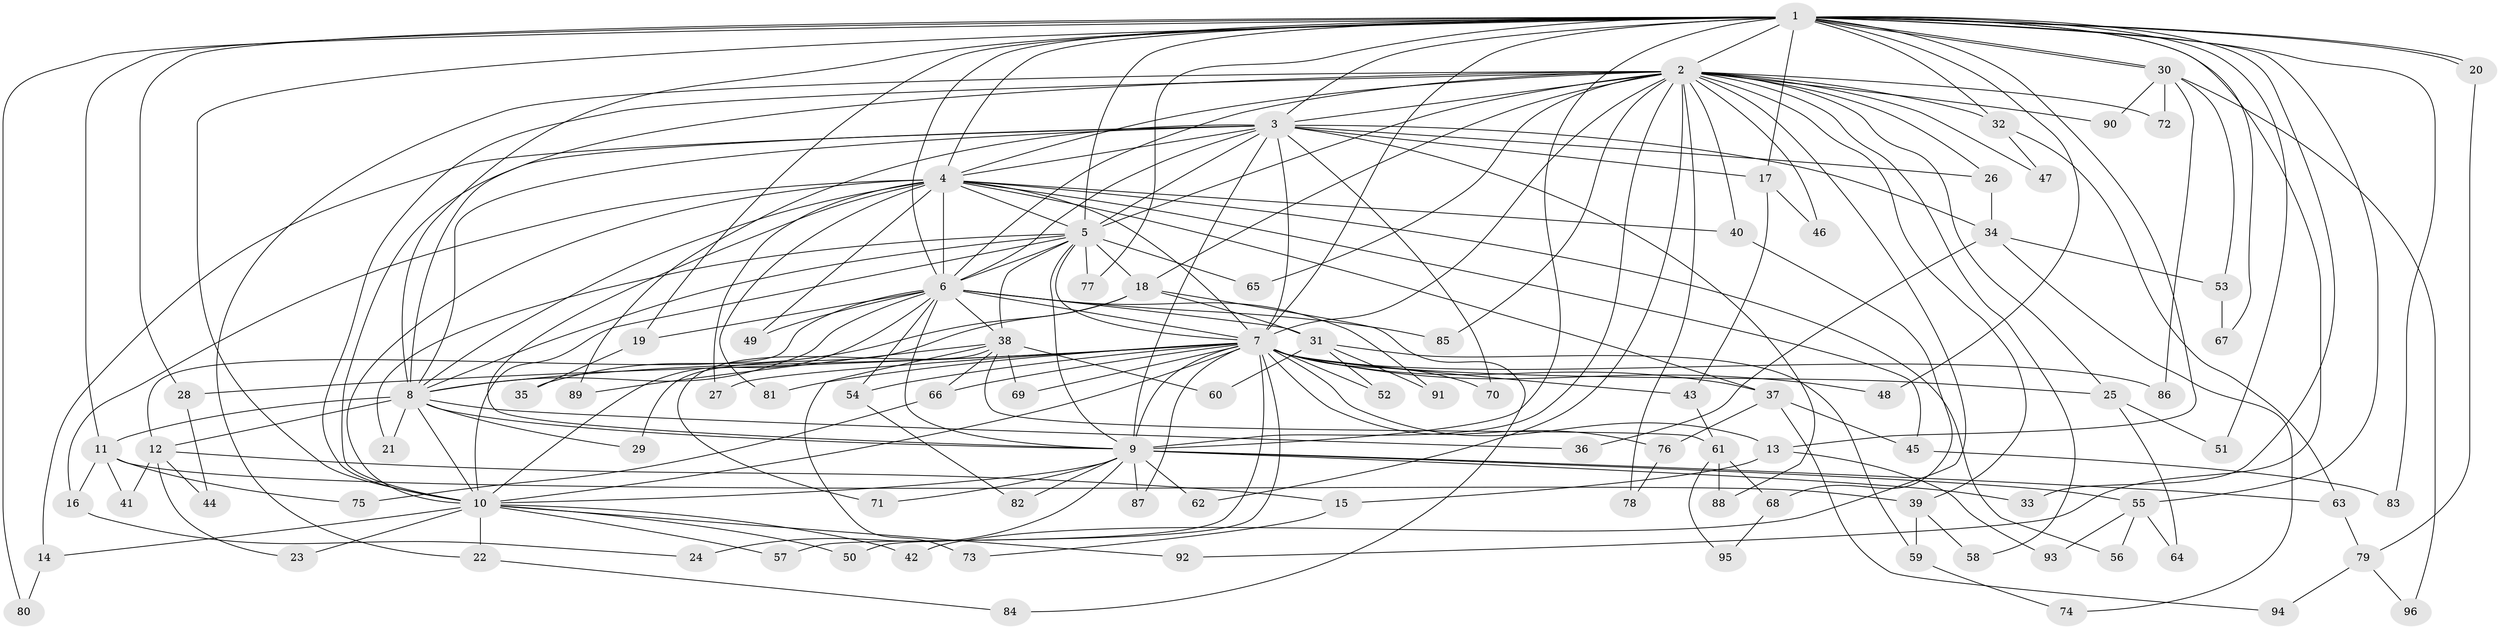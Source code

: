 // coarse degree distribution, {23: 0.020833333333333332, 21: 0.020833333333333332, 22: 0.020833333333333332, 11: 0.020833333333333332, 10: 0.020833333333333332, 19: 0.020833333333333332, 13: 0.020833333333333332, 12: 0.020833333333333332, 4: 0.125, 3: 0.20833333333333334, 2: 0.3958333333333333, 5: 0.08333333333333333, 7: 0.020833333333333332}
// Generated by graph-tools (version 1.1) at 2025/17/03/04/25 18:17:38]
// undirected, 96 vertices, 217 edges
graph export_dot {
graph [start="1"]
  node [color=gray90,style=filled];
  1;
  2;
  3;
  4;
  5;
  6;
  7;
  8;
  9;
  10;
  11;
  12;
  13;
  14;
  15;
  16;
  17;
  18;
  19;
  20;
  21;
  22;
  23;
  24;
  25;
  26;
  27;
  28;
  29;
  30;
  31;
  32;
  33;
  34;
  35;
  36;
  37;
  38;
  39;
  40;
  41;
  42;
  43;
  44;
  45;
  46;
  47;
  48;
  49;
  50;
  51;
  52;
  53;
  54;
  55;
  56;
  57;
  58;
  59;
  60;
  61;
  62;
  63;
  64;
  65;
  66;
  67;
  68;
  69;
  70;
  71;
  72;
  73;
  74;
  75;
  76;
  77;
  78;
  79;
  80;
  81;
  82;
  83;
  84;
  85;
  86;
  87;
  88;
  89;
  90;
  91;
  92;
  93;
  94;
  95;
  96;
  1 -- 2;
  1 -- 3;
  1 -- 4;
  1 -- 5;
  1 -- 6;
  1 -- 7;
  1 -- 8;
  1 -- 9;
  1 -- 10;
  1 -- 11;
  1 -- 13;
  1 -- 17;
  1 -- 19;
  1 -- 20;
  1 -- 20;
  1 -- 28;
  1 -- 30;
  1 -- 30;
  1 -- 32;
  1 -- 33;
  1 -- 48;
  1 -- 51;
  1 -- 55;
  1 -- 67;
  1 -- 77;
  1 -- 80;
  1 -- 83;
  1 -- 92;
  2 -- 3;
  2 -- 4;
  2 -- 5;
  2 -- 6;
  2 -- 7;
  2 -- 8;
  2 -- 9;
  2 -- 10;
  2 -- 18;
  2 -- 22;
  2 -- 25;
  2 -- 26;
  2 -- 32;
  2 -- 39;
  2 -- 40;
  2 -- 42;
  2 -- 46;
  2 -- 47;
  2 -- 58;
  2 -- 62;
  2 -- 65;
  2 -- 72;
  2 -- 78;
  2 -- 85;
  2 -- 90;
  3 -- 4;
  3 -- 5;
  3 -- 6;
  3 -- 7;
  3 -- 8;
  3 -- 9;
  3 -- 10;
  3 -- 14;
  3 -- 17;
  3 -- 26;
  3 -- 34;
  3 -- 70;
  3 -- 88;
  3 -- 89;
  4 -- 5;
  4 -- 6;
  4 -- 7;
  4 -- 8;
  4 -- 9;
  4 -- 10;
  4 -- 16;
  4 -- 27;
  4 -- 37;
  4 -- 40;
  4 -- 45;
  4 -- 49;
  4 -- 56;
  4 -- 81;
  5 -- 6;
  5 -- 7;
  5 -- 8;
  5 -- 9;
  5 -- 10;
  5 -- 18;
  5 -- 21;
  5 -- 38;
  5 -- 65;
  5 -- 77;
  6 -- 7;
  6 -- 8;
  6 -- 9;
  6 -- 10;
  6 -- 12;
  6 -- 19;
  6 -- 31;
  6 -- 38;
  6 -- 49;
  6 -- 54;
  6 -- 85;
  6 -- 91;
  7 -- 8;
  7 -- 9;
  7 -- 10;
  7 -- 13;
  7 -- 25;
  7 -- 27;
  7 -- 28;
  7 -- 37;
  7 -- 43;
  7 -- 48;
  7 -- 50;
  7 -- 52;
  7 -- 54;
  7 -- 57;
  7 -- 66;
  7 -- 69;
  7 -- 70;
  7 -- 76;
  7 -- 81;
  7 -- 86;
  7 -- 87;
  8 -- 9;
  8 -- 10;
  8 -- 11;
  8 -- 12;
  8 -- 21;
  8 -- 29;
  8 -- 36;
  9 -- 10;
  9 -- 24;
  9 -- 33;
  9 -- 55;
  9 -- 62;
  9 -- 63;
  9 -- 71;
  9 -- 82;
  9 -- 87;
  10 -- 14;
  10 -- 22;
  10 -- 23;
  10 -- 42;
  10 -- 50;
  10 -- 57;
  10 -- 92;
  11 -- 16;
  11 -- 39;
  11 -- 41;
  11 -- 75;
  12 -- 15;
  12 -- 23;
  12 -- 41;
  12 -- 44;
  13 -- 15;
  13 -- 93;
  14 -- 80;
  15 -- 73;
  16 -- 24;
  17 -- 43;
  17 -- 46;
  18 -- 29;
  18 -- 31;
  18 -- 35;
  18 -- 84;
  19 -- 35;
  20 -- 79;
  22 -- 84;
  25 -- 51;
  25 -- 64;
  26 -- 34;
  28 -- 44;
  30 -- 53;
  30 -- 72;
  30 -- 86;
  30 -- 90;
  30 -- 96;
  31 -- 52;
  31 -- 59;
  31 -- 60;
  31 -- 91;
  32 -- 47;
  32 -- 63;
  34 -- 36;
  34 -- 53;
  34 -- 74;
  37 -- 45;
  37 -- 76;
  37 -- 94;
  38 -- 60;
  38 -- 61;
  38 -- 66;
  38 -- 69;
  38 -- 71;
  38 -- 73;
  38 -- 89;
  39 -- 58;
  39 -- 59;
  40 -- 68;
  43 -- 61;
  45 -- 83;
  53 -- 67;
  54 -- 82;
  55 -- 56;
  55 -- 64;
  55 -- 93;
  59 -- 74;
  61 -- 68;
  61 -- 88;
  61 -- 95;
  63 -- 79;
  66 -- 75;
  68 -- 95;
  76 -- 78;
  79 -- 94;
  79 -- 96;
}
